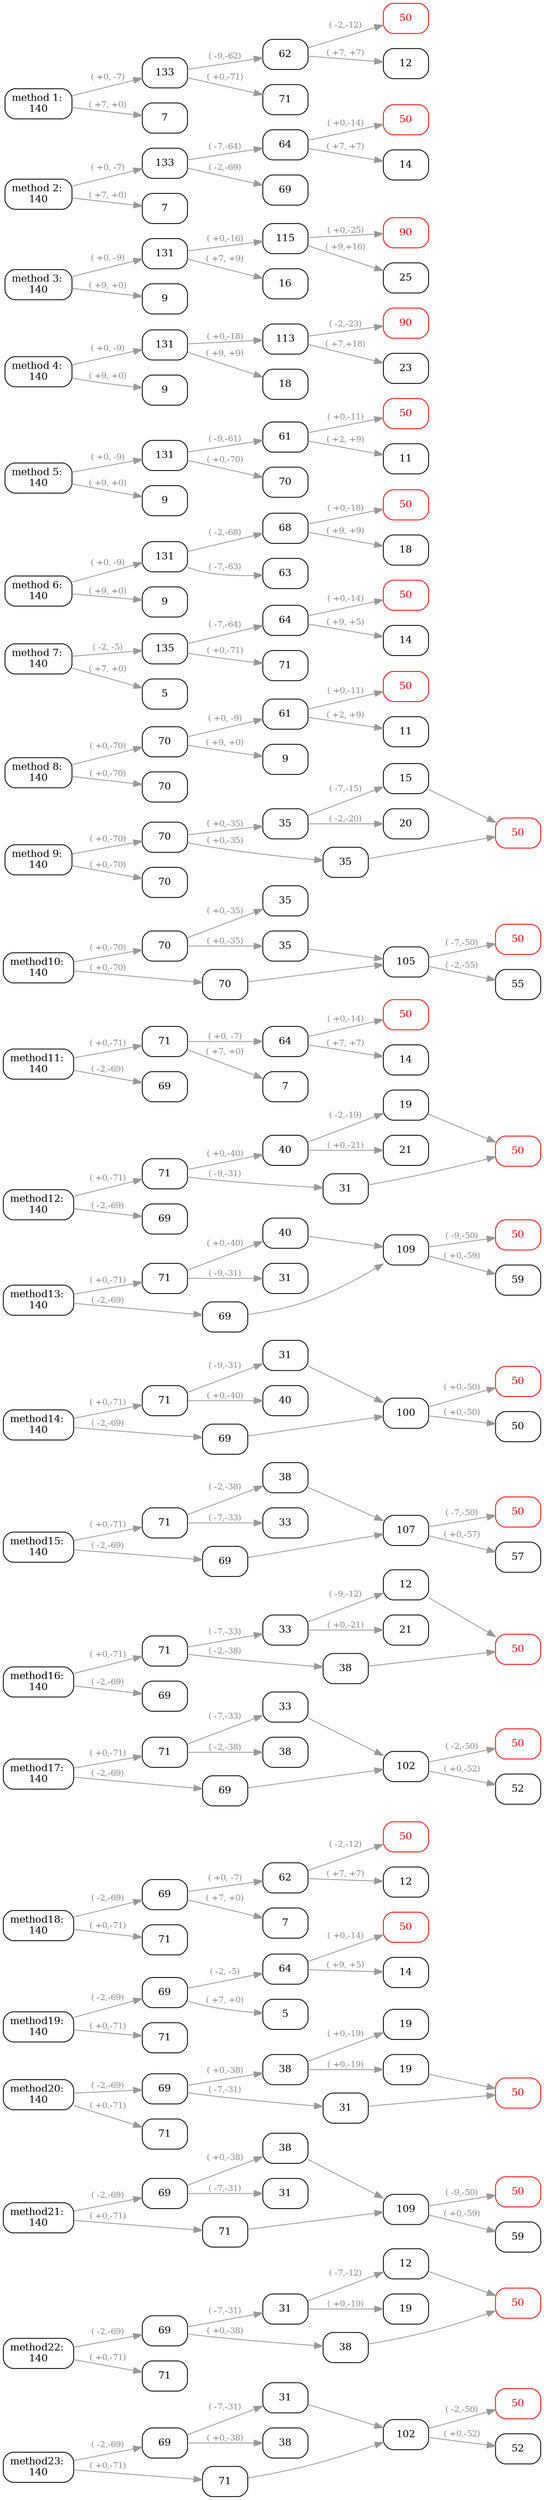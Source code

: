 // comment
digraph result {
	graph [rankdir=LR]
	node [color=black fontcolor=black fontsize=12 shape=box style=rounded]
	edge [color="#999999" fontcolor="#888888" fontsize=10]
	"23_00_0" [label="method23: 
140"]
	"23_1_1" [label=69]
	"23_1_2" [label=71]
	"23_00_0" -> "23_1_1" [label="( -2,-69)"]
	"23_00_0" -> "23_1_2" [label="( +0,-71)"]
	"23_2_1" [label=31]
	"23_2_2" [label=38]
	"23_1_1" -> "23_2_1" [label="( -7,-31)"]
	"23_1_1" -> "23_2_2" [label="( +0,-38)"]
	"23_2_3" [label=102]
	"23_2_1" -> "23_2_3"
	"23_1_2" -> "23_2_3"
	"23_3_1" [label=50 color=red fontcolor=red]
	"23_3_2" [label=52]
	"23_2_3" -> "23_3_1" [label="( -2,-50)"]
	"23_2_3" -> "23_3_2" [label="( +0,-52)"]
	"22_00_0" [label="method22: 
140"]
	"22_1_1" [label=69]
	"22_1_2" [label=71]
	"22_00_0" -> "22_1_1" [label="( -2,-69)"]
	"22_00_0" -> "22_1_2" [label="( +0,-71)"]
	"22_2_1" [label=31]
	"22_2_2" [label=38]
	"22_1_1" -> "22_2_1" [label="( -7,-31)"]
	"22_1_1" -> "22_2_2" [label="( +0,-38)"]
	"22_3_1" [label=12]
	"22_3_2" [label=19]
	"22_2_1" -> "22_3_1" [label="( -7,-12)"]
	"22_2_1" -> "22_3_2" [label="( +0,-19)"]
	"22_3_3" [label=50 color=red fontcolor=red]
	"22_3_1" -> "22_3_3"
	"22_2_2" -> "22_3_3"
	"21_00_0" [label="method21: 
140"]
	"21_1_1" [label=69]
	"21_1_2" [label=71]
	"21_00_0" -> "21_1_1" [label="( -2,-69)"]
	"21_00_0" -> "21_1_2" [label="( +0,-71)"]
	"21_2_1" [label=38]
	"21_2_2" [label=31]
	"21_1_1" -> "21_2_1" [label="( +0,-38)"]
	"21_1_1" -> "21_2_2" [label="( -7,-31)"]
	"21_2_3" [label=109]
	"21_2_1" -> "21_2_3"
	"21_1_2" -> "21_2_3"
	"21_3_1" [label=50 color=red fontcolor=red]
	"21_3_2" [label=59]
	"21_2_3" -> "21_3_1" [label="( -9,-50)"]
	"21_2_3" -> "21_3_2" [label="( +0,-59)"]
	"20_00_0" [label="method20: 
140"]
	"20_1_1" [label=69]
	"20_1_2" [label=71]
	"20_00_0" -> "20_1_1" [label="( -2,-69)"]
	"20_00_0" -> "20_1_2" [label="( +0,-71)"]
	"20_2_1" [label=38]
	"20_2_2" [label=31]
	"20_1_1" -> "20_2_1" [label="( +0,-38)"]
	"20_1_1" -> "20_2_2" [label="( -7,-31)"]
	"20_3_1" [label=19]
	"20_3_2" [label=19]
	"20_2_1" -> "20_3_1" [label="( +0,-19)"]
	"20_2_1" -> "20_3_2" [label="( +0,-19)"]
	"20_3_3" [label=50 color=red fontcolor=red]
	"20_3_2" -> "20_3_3"
	"20_2_2" -> "20_3_3"
	"19_00_0" [label="method19: 
140"]
	"19_1_1" [label=69]
	"19_1_2" [label=71]
	"19_00_0" -> "19_1_1" [label="( -2,-69)"]
	"19_00_0" -> "19_1_2" [label="( +0,-71)"]
	"19_2_1" [label=64]
	"19_2_2" [label=5]
	"19_1_1" -> "19_2_1" [label="( -2, -5)"]
	"19_1_1" -> "19_2_2" [label="( +7, +0)"]
	"19_3_1" [label=50 color=red fontcolor=red]
	"19_3_2" [label=14]
	"19_2_1" -> "19_3_1" [label="( +0,-14)"]
	"19_2_1" -> "19_3_2" [label="( +9, +5)"]
	"18_00_0" [label="method18: 
140"]
	"18_1_1" [label=69]
	"18_1_2" [label=71]
	"18_00_0" -> "18_1_1" [label="( -2,-69)"]
	"18_00_0" -> "18_1_2" [label="( +0,-71)"]
	"18_2_1" [label=62]
	"18_2_2" [label=7]
	"18_1_1" -> "18_2_1" [label="( +0, -7)"]
	"18_1_1" -> "18_2_2" [label="( +7, +0)"]
	"18_3_1" [label=50 color=red fontcolor=red]
	"18_3_2" [label=12]
	"18_2_1" -> "18_3_1" [label="( -2,-12)"]
	"18_2_1" -> "18_3_2" [label="( +7, +7)"]
	"17_00_0" [label="method17: 
140"]
	"17_1_1" [label=71]
	"17_1_2" [label=69]
	"17_00_0" -> "17_1_1" [label="( +0,-71)"]
	"17_00_0" -> "17_1_2" [label="( -2,-69)"]
	"17_2_1" [label=33]
	"17_2_2" [label=38]
	"17_1_1" -> "17_2_1" [label="( -7,-33)"]
	"17_1_1" -> "17_2_2" [label="( -2,-38)"]
	"17_2_3" [label=102]
	"17_2_1" -> "17_2_3"
	"17_1_2" -> "17_2_3"
	"17_3_1" [label=50 color=red fontcolor=red]
	"17_3_2" [label=52]
	"17_2_3" -> "17_3_1" [label="( -2,-50)"]
	"17_2_3" -> "17_3_2" [label="( +0,-52)"]
	"16_00_0" [label="method16: 
140"]
	"16_1_1" [label=71]
	"16_1_2" [label=69]
	"16_00_0" -> "16_1_1" [label="( +0,-71)"]
	"16_00_0" -> "16_1_2" [label="( -2,-69)"]
	"16_2_1" [label=33]
	"16_2_2" [label=38]
	"16_1_1" -> "16_2_1" [label="( -7,-33)"]
	"16_1_1" -> "16_2_2" [label="( -2,-38)"]
	"16_3_1" [label=12]
	"16_3_2" [label=21]
	"16_2_1" -> "16_3_1" [label="( -9,-12)"]
	"16_2_1" -> "16_3_2" [label="( +0,-21)"]
	"16_3_3" [label=50 color=red fontcolor=red]
	"16_3_1" -> "16_3_3"
	"16_2_2" -> "16_3_3"
	"15_00_0" [label="method15: 
140"]
	"15_1_1" [label=71]
	"15_1_2" [label=69]
	"15_00_0" -> "15_1_1" [label="( +0,-71)"]
	"15_00_0" -> "15_1_2" [label="( -2,-69)"]
	"15_2_1" [label=38]
	"15_2_2" [label=33]
	"15_1_1" -> "15_2_1" [label="( -2,-38)"]
	"15_1_1" -> "15_2_2" [label="( -7,-33)"]
	"15_2_3" [label=107]
	"15_2_1" -> "15_2_3"
	"15_1_2" -> "15_2_3"
	"15_3_1" [label=50 color=red fontcolor=red]
	"15_3_2" [label=57]
	"15_2_3" -> "15_3_1" [label="( -7,-50)"]
	"15_2_3" -> "15_3_2" [label="( +0,-57)"]
	"14_00_0" [label="method14: 
140"]
	"14_1_1" [label=71]
	"14_1_2" [label=69]
	"14_00_0" -> "14_1_1" [label="( +0,-71)"]
	"14_00_0" -> "14_1_2" [label="( -2,-69)"]
	"14_2_1" [label=31]
	"14_2_2" [label=40]
	"14_1_1" -> "14_2_1" [label="( -9,-31)"]
	"14_1_1" -> "14_2_2" [label="( +0,-40)"]
	"14_2_3" [label=100]
	"14_2_1" -> "14_2_3"
	"14_1_2" -> "14_2_3"
	"14_3_1" [label=50 color=red fontcolor=red]
	"14_3_2" [label=50]
	"14_2_3" -> "14_3_1" [label="( +0,-50)"]
	"14_2_3" -> "14_3_2" [label="( +0,-50)"]
	"13_00_0" [label="method13: 
140"]
	"13_1_1" [label=71]
	"13_1_2" [label=69]
	"13_00_0" -> "13_1_1" [label="( +0,-71)"]
	"13_00_0" -> "13_1_2" [label="( -2,-69)"]
	"13_2_1" [label=40]
	"13_2_2" [label=31]
	"13_1_1" -> "13_2_1" [label="( +0,-40)"]
	"13_1_1" -> "13_2_2" [label="( -9,-31)"]
	"13_2_3" [label=109]
	"13_2_1" -> "13_2_3"
	"13_1_2" -> "13_2_3"
	"13_3_1" [label=50 color=red fontcolor=red]
	"13_3_2" [label=59]
	"13_2_3" -> "13_3_1" [label="( -9,-50)"]
	"13_2_3" -> "13_3_2" [label="( +0,-59)"]
	"12_00_0" [label="method12: 
140"]
	"12_1_1" [label=71]
	"12_1_2" [label=69]
	"12_00_0" -> "12_1_1" [label="( +0,-71)"]
	"12_00_0" -> "12_1_2" [label="( -2,-69)"]
	"12_2_1" [label=40]
	"12_2_2" [label=31]
	"12_1_1" -> "12_2_1" [label="( +0,-40)"]
	"12_1_1" -> "12_2_2" [label="( -9,-31)"]
	"12_3_1" [label=19]
	"12_3_2" [label=21]
	"12_2_1" -> "12_3_1" [label="( -2,-19)"]
	"12_2_1" -> "12_3_2" [label="( +0,-21)"]
	"12_3_3" [label=50 color=red fontcolor=red]
	"12_3_1" -> "12_3_3"
	"12_2_2" -> "12_3_3"
	"11_00_0" [label="method11: 
140"]
	"11_1_1" [label=71]
	"11_1_2" [label=69]
	"11_00_0" -> "11_1_1" [label="( +0,-71)"]
	"11_00_0" -> "11_1_2" [label="( -2,-69)"]
	"11_2_1" [label=64]
	"11_2_2" [label=7]
	"11_1_1" -> "11_2_1" [label="( +0, -7)"]
	"11_1_1" -> "11_2_2" [label="( +7, +0)"]
	"11_3_1" [label=50 color=red fontcolor=red]
	"11_3_2" [label=14]
	"11_2_1" -> "11_3_1" [label="( +0,-14)"]
	"11_2_1" -> "11_3_2" [label="( +7, +7)"]
	"10_00_0" [label="method10: 
140"]
	"10_1_1" [label=70]
	"10_1_2" [label=70]
	"10_00_0" -> "10_1_1" [label="( +0,-70)"]
	"10_00_0" -> "10_1_2" [label="( +0,-70)"]
	"10_2_1" [label=35]
	"10_2_2" [label=35]
	"10_1_1" -> "10_2_1" [label="( +0,-35)"]
	"10_1_1" -> "10_2_2" [label="( +0,-35)"]
	"10_2_3" [label=105]
	"10_2_2" -> "10_2_3"
	"10_1_2" -> "10_2_3"
	"10_3_1" [label=50 color=red fontcolor=red]
	"10_3_2" [label=55]
	"10_2_3" -> "10_3_1" [label="( -7,-50)"]
	"10_2_3" -> "10_3_2" [label="( -2,-55)"]
	"09_00_0" [label="method 9: 
140"]
	"09_1_1" [label=70]
	"09_1_2" [label=70]
	"09_00_0" -> "09_1_1" [label="( +0,-70)"]
	"09_00_0" -> "09_1_2" [label="( +0,-70)"]
	"09_2_1" [label=35]
	"09_2_2" [label=35]
	"09_1_1" -> "09_2_1" [label="( +0,-35)"]
	"09_1_1" -> "09_2_2" [label="( +0,-35)"]
	"09_3_1" [label=15]
	"09_3_2" [label=20]
	"09_2_1" -> "09_3_1" [label="( -7,-15)"]
	"09_2_1" -> "09_3_2" [label="( -2,-20)"]
	"09_3_3" [label=50 color=red fontcolor=red]
	"09_3_1" -> "09_3_3"
	"09_2_2" -> "09_3_3"
	"08_00_0" [label="method 8: 
140"]
	"08_1_1" [label=70]
	"08_1_2" [label=70]
	"08_00_0" -> "08_1_1" [label="( +0,-70)"]
	"08_00_0" -> "08_1_2" [label="( +0,-70)"]
	"08_2_1" [label=61]
	"08_2_2" [label=9]
	"08_1_1" -> "08_2_1" [label="( +0, -9)"]
	"08_1_1" -> "08_2_2" [label="( +9, +0)"]
	"08_3_1" [label=50 color=red fontcolor=red]
	"08_3_2" [label=11]
	"08_2_1" -> "08_3_1" [label="( +0,-11)"]
	"08_2_1" -> "08_3_2" [label="( +2, +9)"]
	"07_00_0" [label="method 7: 
140"]
	"07_1_1" [label=135]
	"07_1_2" [label=5]
	"07_00_0" -> "07_1_1" [label="( -2, -5)"]
	"07_00_0" -> "07_1_2" [label="( +7, +0)"]
	"07_2_1" [label=64]
	"07_2_2" [label=71]
	"07_1_1" -> "07_2_1" [label="( -7,-64)"]
	"07_1_1" -> "07_2_2" [label="( +0,-71)"]
	"07_3_1" [label=50 color=red fontcolor=red]
	"07_3_2" [label=14]
	"07_2_1" -> "07_3_1" [label="( +0,-14)"]
	"07_2_1" -> "07_3_2" [label="( +9, +5)"]
	"06_00_0" [label="method 6: 
140"]
	"06_1_1" [label=131]
	"06_1_2" [label=9]
	"06_00_0" -> "06_1_1" [label="( +0, -9)"]
	"06_00_0" -> "06_1_2" [label="( +9, +0)"]
	"06_2_1" [label=68]
	"06_2_2" [label=63]
	"06_1_1" -> "06_2_1" [label="( -2,-68)"]
	"06_1_1" -> "06_2_2" [label="( -7,-63)"]
	"06_3_1" [label=50 color=red fontcolor=red]
	"06_3_2" [label=18]
	"06_2_1" -> "06_3_1" [label="( +0,-18)"]
	"06_2_1" -> "06_3_2" [label="( +9, +9)"]
	"05_00_0" [label="method 5: 
140"]
	"05_1_1" [label=131]
	"05_1_2" [label=9]
	"05_00_0" -> "05_1_1" [label="( +0, -9)"]
	"05_00_0" -> "05_1_2" [label="( +9, +0)"]
	"05_2_1" [label=61]
	"05_2_2" [label=70]
	"05_1_1" -> "05_2_1" [label="( -9,-61)"]
	"05_1_1" -> "05_2_2" [label="( +0,-70)"]
	"05_3_1" [label=50 color=red fontcolor=red]
	"05_3_2" [label=11]
	"05_2_1" -> "05_3_1" [label="( +0,-11)"]
	"05_2_1" -> "05_3_2" [label="( +2, +9)"]
	"04_00_0" [label="method 4: 
140"]
	"04_1_1" [label=131]
	"04_1_2" [label=9]
	"04_00_0" -> "04_1_1" [label="( +0, -9)"]
	"04_00_0" -> "04_1_2" [label="( +9, +0)"]
	"04_2_1" [label=113]
	"04_2_2" [label=18]
	"04_1_1" -> "04_2_1" [label="( +0,-18)"]
	"04_1_1" -> "04_2_2" [label="( +9, +9)"]
	"04_3_1" [label=90 color=red fontcolor=red]
	"04_3_2" [label=23]
	"04_2_1" -> "04_3_1" [label="( -2,-23)"]
	"04_2_1" -> "04_3_2" [label="( +7,+18)"]
	"03_00_0" [label="method 3: 
140"]
	"03_1_1" [label=131]
	"03_1_2" [label=9]
	"03_00_0" -> "03_1_1" [label="( +0, -9)"]
	"03_00_0" -> "03_1_2" [label="( +9, +0)"]
	"03_2_1" [label=115]
	"03_2_2" [label=16]
	"03_1_1" -> "03_2_1" [label="( +0,-16)"]
	"03_1_1" -> "03_2_2" [label="( +7, +9)"]
	"03_3_1" [label=90 color=red fontcolor=red]
	"03_3_2" [label=25]
	"03_2_1" -> "03_3_1" [label="( +0,-25)"]
	"03_2_1" -> "03_3_2" [label="( +9,+16)"]
	"02_00_0" [label="method 2: 
140"]
	"02_1_1" [label=133]
	"02_1_2" [label=7]
	"02_00_0" -> "02_1_1" [label="( +0, -7)"]
	"02_00_0" -> "02_1_2" [label="( +7, +0)"]
	"02_2_1" [label=64]
	"02_2_2" [label=69]
	"02_1_1" -> "02_2_1" [label="( -7,-64)"]
	"02_1_1" -> "02_2_2" [label="( -2,-69)"]
	"02_3_1" [label=50 color=red fontcolor=red]
	"02_3_2" [label=14]
	"02_2_1" -> "02_3_1" [label="( +0,-14)"]
	"02_2_1" -> "02_3_2" [label="( +7, +7)"]
	"01_00_0" [label="method 1: 
140"]
	"01_1_1" [label=133]
	"01_1_2" [label=7]
	"01_00_0" -> "01_1_1" [label="( +0, -7)"]
	"01_00_0" -> "01_1_2" [label="( +7, +0)"]
	"01_2_1" [label=62]
	"01_2_2" [label=71]
	"01_1_1" -> "01_2_1" [label="( -9,-62)"]
	"01_1_1" -> "01_2_2" [label="( +0,-71)"]
	"01_3_1" [label=50 color=red fontcolor=red]
	"01_3_2" [label=12]
	"01_2_1" -> "01_3_1" [label="( -2,-12)"]
	"01_2_1" -> "01_3_2" [label="( +7, +7)"]
}
